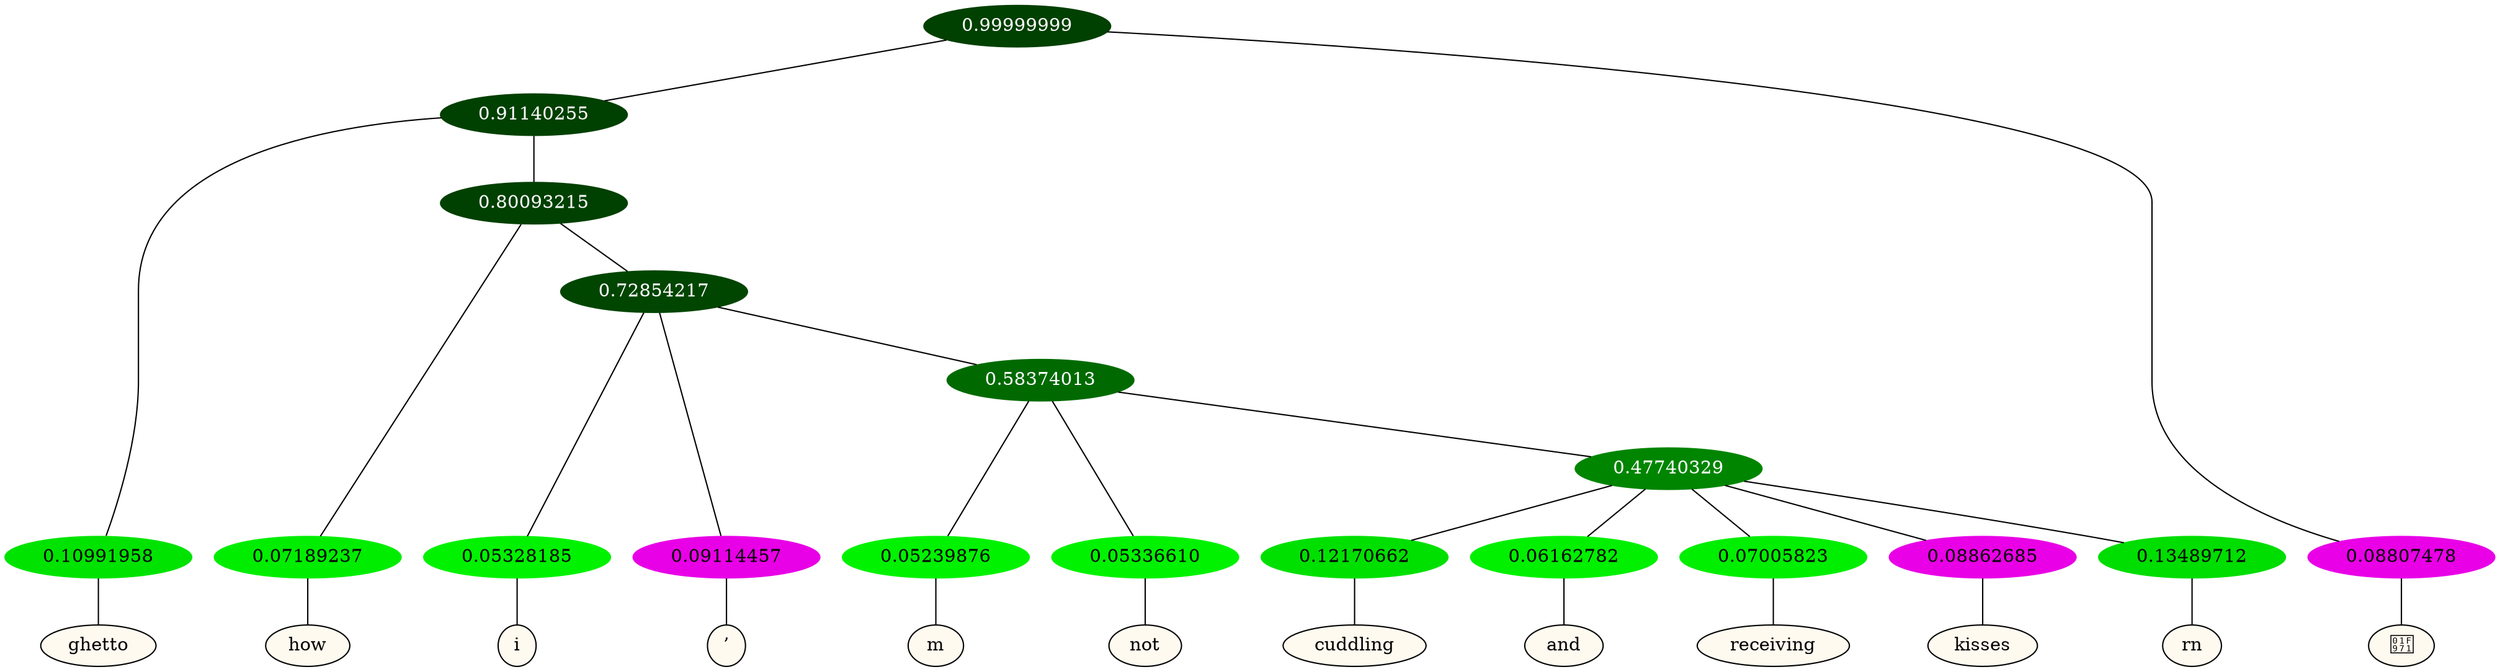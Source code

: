 graph {
	node [format=png height=0.15 nodesep=0.001 ordering=out overlap=prism overlap_scaling=0.01 ranksep=0.001 ratio=0.2 style=filled width=0.15]
	{
		rank=same
		a_w_3 [label=ghetto color=black fillcolor=floralwhite style="filled,solid"]
		a_w_5 [label=how color=black fillcolor=floralwhite style="filled,solid"]
		a_w_7 [label=i color=black fillcolor=floralwhite style="filled,solid"]
		a_w_8 [label="’" color=black fillcolor=floralwhite style="filled,solid"]
		a_w_10 [label=m color=black fillcolor=floralwhite style="filled,solid"]
		a_w_11 [label=not color=black fillcolor=floralwhite style="filled,solid"]
		a_w_13 [label=cuddling color=black fillcolor=floralwhite style="filled,solid"]
		a_w_14 [label=and color=black fillcolor=floralwhite style="filled,solid"]
		a_w_15 [label=receiving color=black fillcolor=floralwhite style="filled,solid"]
		a_w_16 [label=kisses color=black fillcolor=floralwhite style="filled,solid"]
		a_w_17 [label=rn color=black fillcolor=floralwhite style="filled,solid"]
		a_w_2 [label="🥱" color=black fillcolor=floralwhite style="filled,solid"]
	}
	a_n_3 -- a_w_3
	a_n_5 -- a_w_5
	a_n_7 -- a_w_7
	a_n_8 -- a_w_8
	a_n_10 -- a_w_10
	a_n_11 -- a_w_11
	a_n_13 -- a_w_13
	a_n_14 -- a_w_14
	a_n_15 -- a_w_15
	a_n_16 -- a_w_16
	a_n_17 -- a_w_17
	a_n_2 -- a_w_2
	{
		rank=same
		a_n_3 [label=0.10991958 color="0.334 1.000 0.890" fontcolor=black]
		a_n_5 [label=0.07189237 color="0.334 1.000 0.928" fontcolor=black]
		a_n_7 [label=0.05328185 color="0.334 1.000 0.947" fontcolor=black]
		a_n_8 [label=0.09114457 color="0.835 1.000 0.909" fontcolor=black]
		a_n_10 [label=0.05239876 color="0.334 1.000 0.948" fontcolor=black]
		a_n_11 [label=0.05336610 color="0.334 1.000 0.947" fontcolor=black]
		a_n_13 [label=0.12170662 color="0.334 1.000 0.878" fontcolor=black]
		a_n_14 [label=0.06162782 color="0.334 1.000 0.938" fontcolor=black]
		a_n_15 [label=0.07005823 color="0.334 1.000 0.930" fontcolor=black]
		a_n_16 [label=0.08862685 color="0.835 1.000 0.911" fontcolor=black]
		a_n_17 [label=0.13489712 color="0.334 1.000 0.865" fontcolor=black]
		a_n_2 [label=0.08807478 color="0.835 1.000 0.912" fontcolor=black]
	}
	a_n_0 [label=0.99999999 color="0.334 1.000 0.250" fontcolor=grey99]
	a_n_1 [label=0.91140255 color="0.334 1.000 0.250" fontcolor=grey99]
	a_n_0 -- a_n_1
	a_n_0 -- a_n_2
	a_n_1 -- a_n_3
	a_n_4 [label=0.80093215 color="0.334 1.000 0.250" fontcolor=grey99]
	a_n_1 -- a_n_4
	a_n_4 -- a_n_5
	a_n_6 [label=0.72854217 color="0.334 1.000 0.271" fontcolor=grey99]
	a_n_4 -- a_n_6
	a_n_6 -- a_n_7
	a_n_6 -- a_n_8
	a_n_9 [label=0.58374013 color="0.334 1.000 0.416" fontcolor=grey99]
	a_n_6 -- a_n_9
	a_n_9 -- a_n_10
	a_n_9 -- a_n_11
	a_n_12 [label=0.47740329 color="0.334 1.000 0.523" fontcolor=grey99]
	a_n_9 -- a_n_12
	a_n_12 -- a_n_13
	a_n_12 -- a_n_14
	a_n_12 -- a_n_15
	a_n_12 -- a_n_16
	a_n_12 -- a_n_17
}
